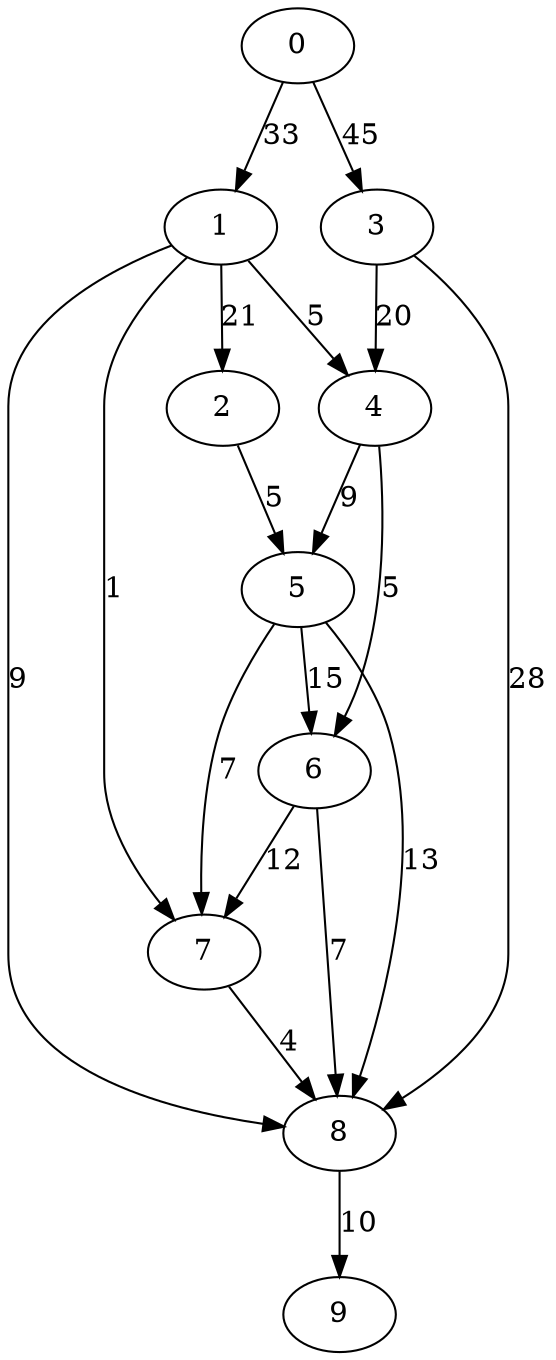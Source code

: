 digraph data7 {
0 -> 1 [ label = 33 ];
0 -> 3 [ label = 45 ];
1 -> 2 [ label = 21 ];
1 -> 4 [ label = 5 ];
1 -> 7 [ label = 1 ];
1 -> 8 [ label = 9 ];
2 -> 5 [ label = 5 ];
3 -> 4 [ label = 20 ];
3 -> 8 [ label = 28 ];
4 -> 5 [ label = 9 ];
4 -> 6 [ label = 5 ];
5 -> 6 [ label = 15 ];
5 -> 7 [ label = 7 ];
5 -> 8 [ label = 13 ];
6 -> 7 [ label = 12 ];
6 -> 8 [ label = 7 ];
7 -> 8 [ label = 4 ];
8 -> 9 [ label = 10 ];
 }

